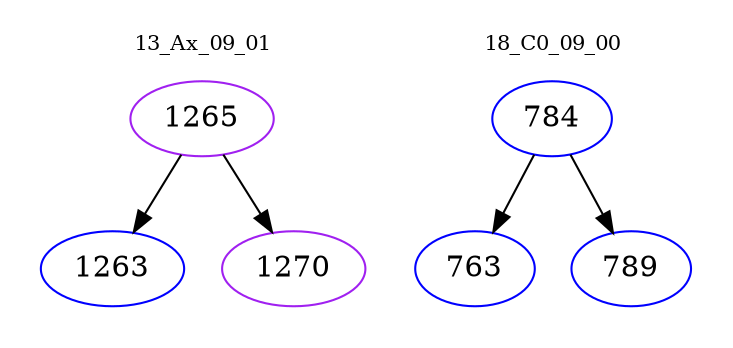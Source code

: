 digraph{
subgraph cluster_0 {
color = white
label = "13_Ax_09_01";
fontsize=10;
T0_1265 [label="1265", color="purple"]
T0_1265 -> T0_1263 [color="black"]
T0_1263 [label="1263", color="blue"]
T0_1265 -> T0_1270 [color="black"]
T0_1270 [label="1270", color="purple"]
}
subgraph cluster_1 {
color = white
label = "18_C0_09_00";
fontsize=10;
T1_784 [label="784", color="blue"]
T1_784 -> T1_763 [color="black"]
T1_763 [label="763", color="blue"]
T1_784 -> T1_789 [color="black"]
T1_789 [label="789", color="blue"]
}
}
